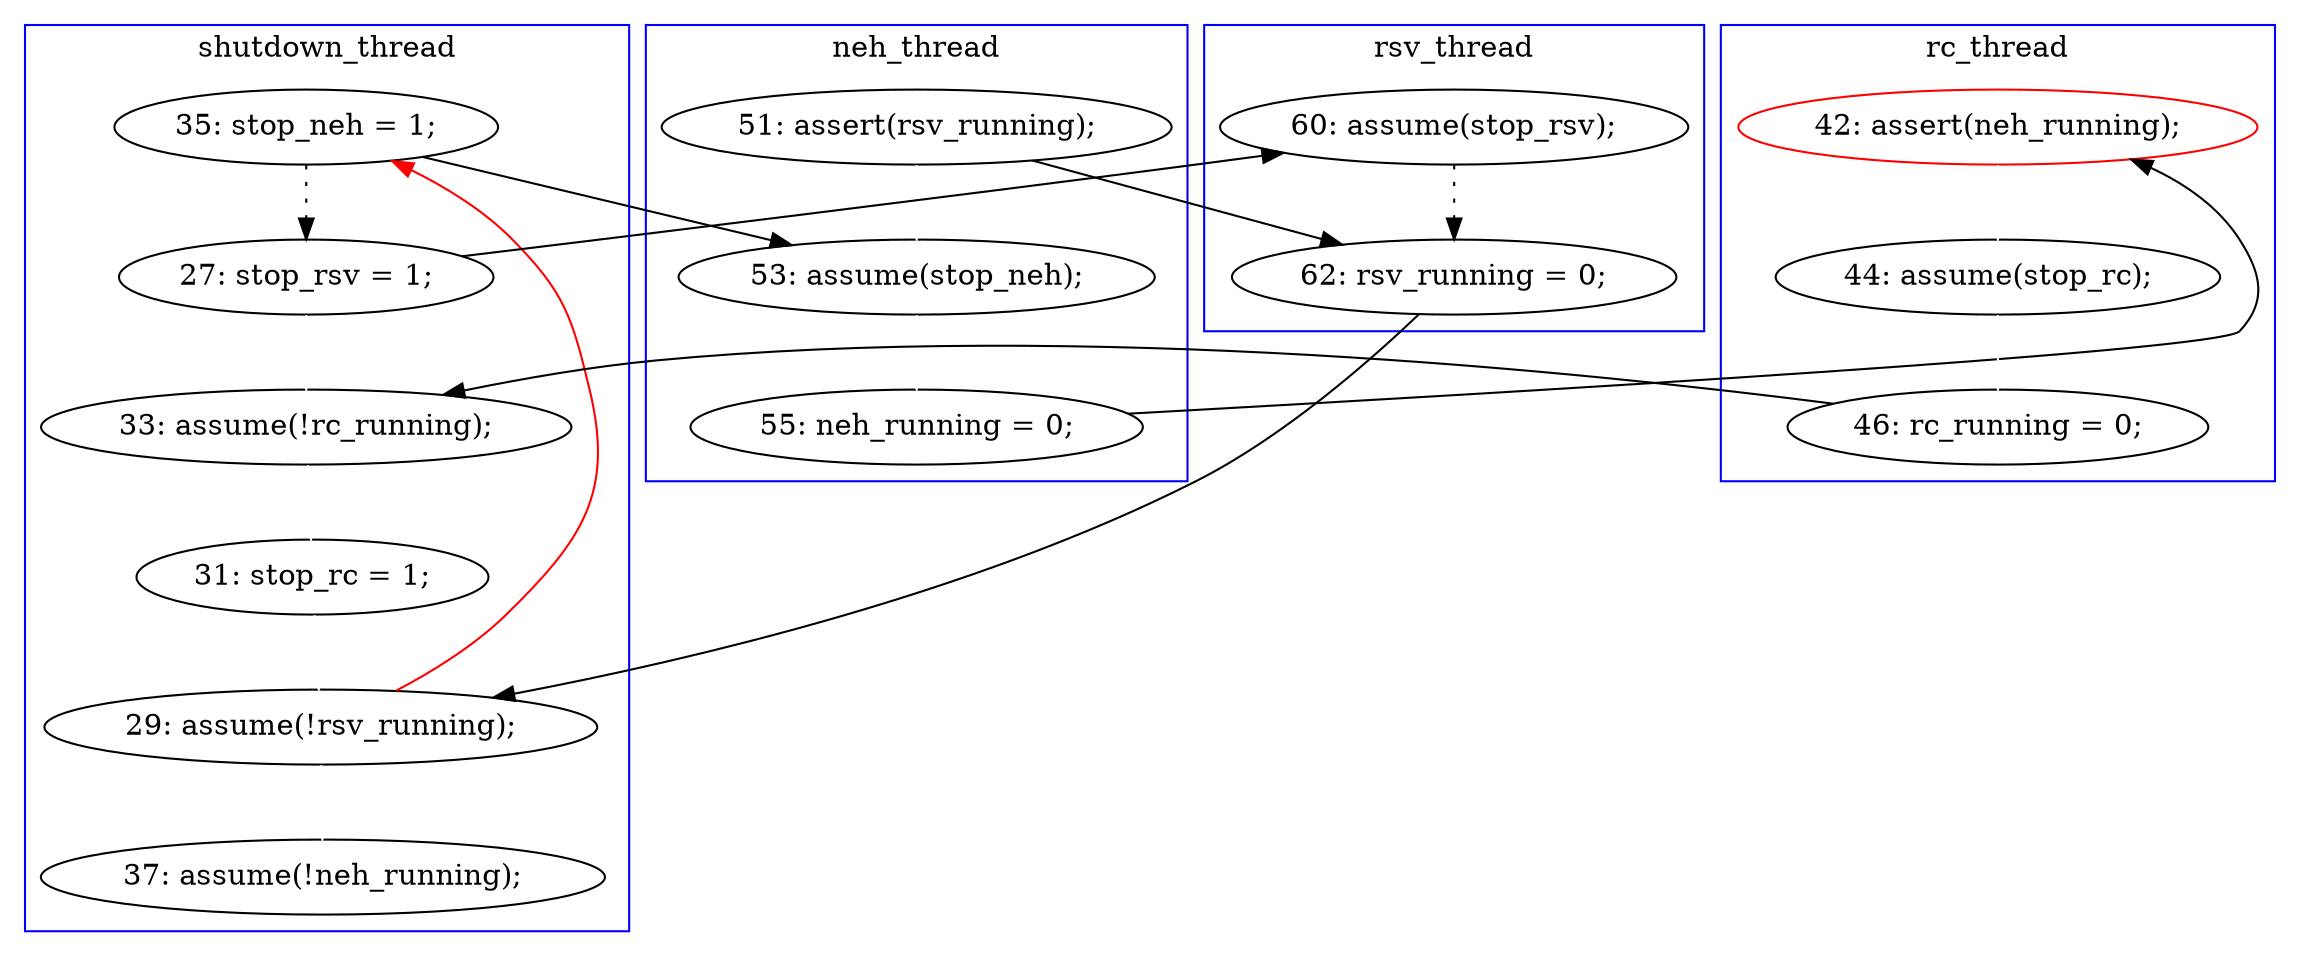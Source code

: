 digraph Counterexample {
	12 -> 15 [color = black, style = solid, constraint = false]
	27 -> 29 [color = white, style = solid]
	15 -> 21 [color = white, style = solid]
	14 -> 15 [color = white, style = solid]
	19 -> 20 [color = black, style = dotted]
	24 -> 25 [color = white, style = solid]
	29 -> 30 [color = white, style = solid]
	30 -> 12 [color = red, style = solid, constraint = false]
	17 -> 27 [color = white, style = solid]
	30 -> 32 [color = white, style = solid]
	17 -> 19 [color = black, style = solid, constraint = false]
	25 -> 26 [color = white, style = solid]
	26 -> 27 [color = black, style = solid, constraint = false]
	21 -> 24 [color = black, style = solid, constraint = false]
	20 -> 30 [color = black, style = solid, constraint = false]
	12 -> 17 [color = black, style = dotted]
	14 -> 20 [color = black, style = solid, constraint = false]
	subgraph cluster3 {
		label = neh_thread
		color = blue
		21  [label = "55: neh_running = 0;"]
		14  [label = "51: assert(rsv_running);"]
		15  [label = "53: assume(stop_neh);"]
	}
	subgraph cluster4 {
		label = rsv_thread
		color = blue
		19  [label = "60: assume(stop_rsv);"]
		20  [label = "62: rsv_running = 0;"]
	}
	subgraph cluster1 {
		label = shutdown_thread
		color = blue
		30  [label = "29: assume(!rsv_running);"]
		12  [label = "35: stop_neh = 1;"]
		29  [label = "31: stop_rc = 1;"]
		17  [label = "27: stop_rsv = 1;"]
		27  [label = "33: assume(!rc_running);"]
		32  [label = "37: assume(!neh_running);"]
	}
	subgraph cluster2 {
		label = rc_thread
		color = blue
		26  [label = "46: rc_running = 0;"]
		25  [label = "44: assume(stop_rc);"]
		24  [label = "42: assert(neh_running);", color = red]
	}
}
